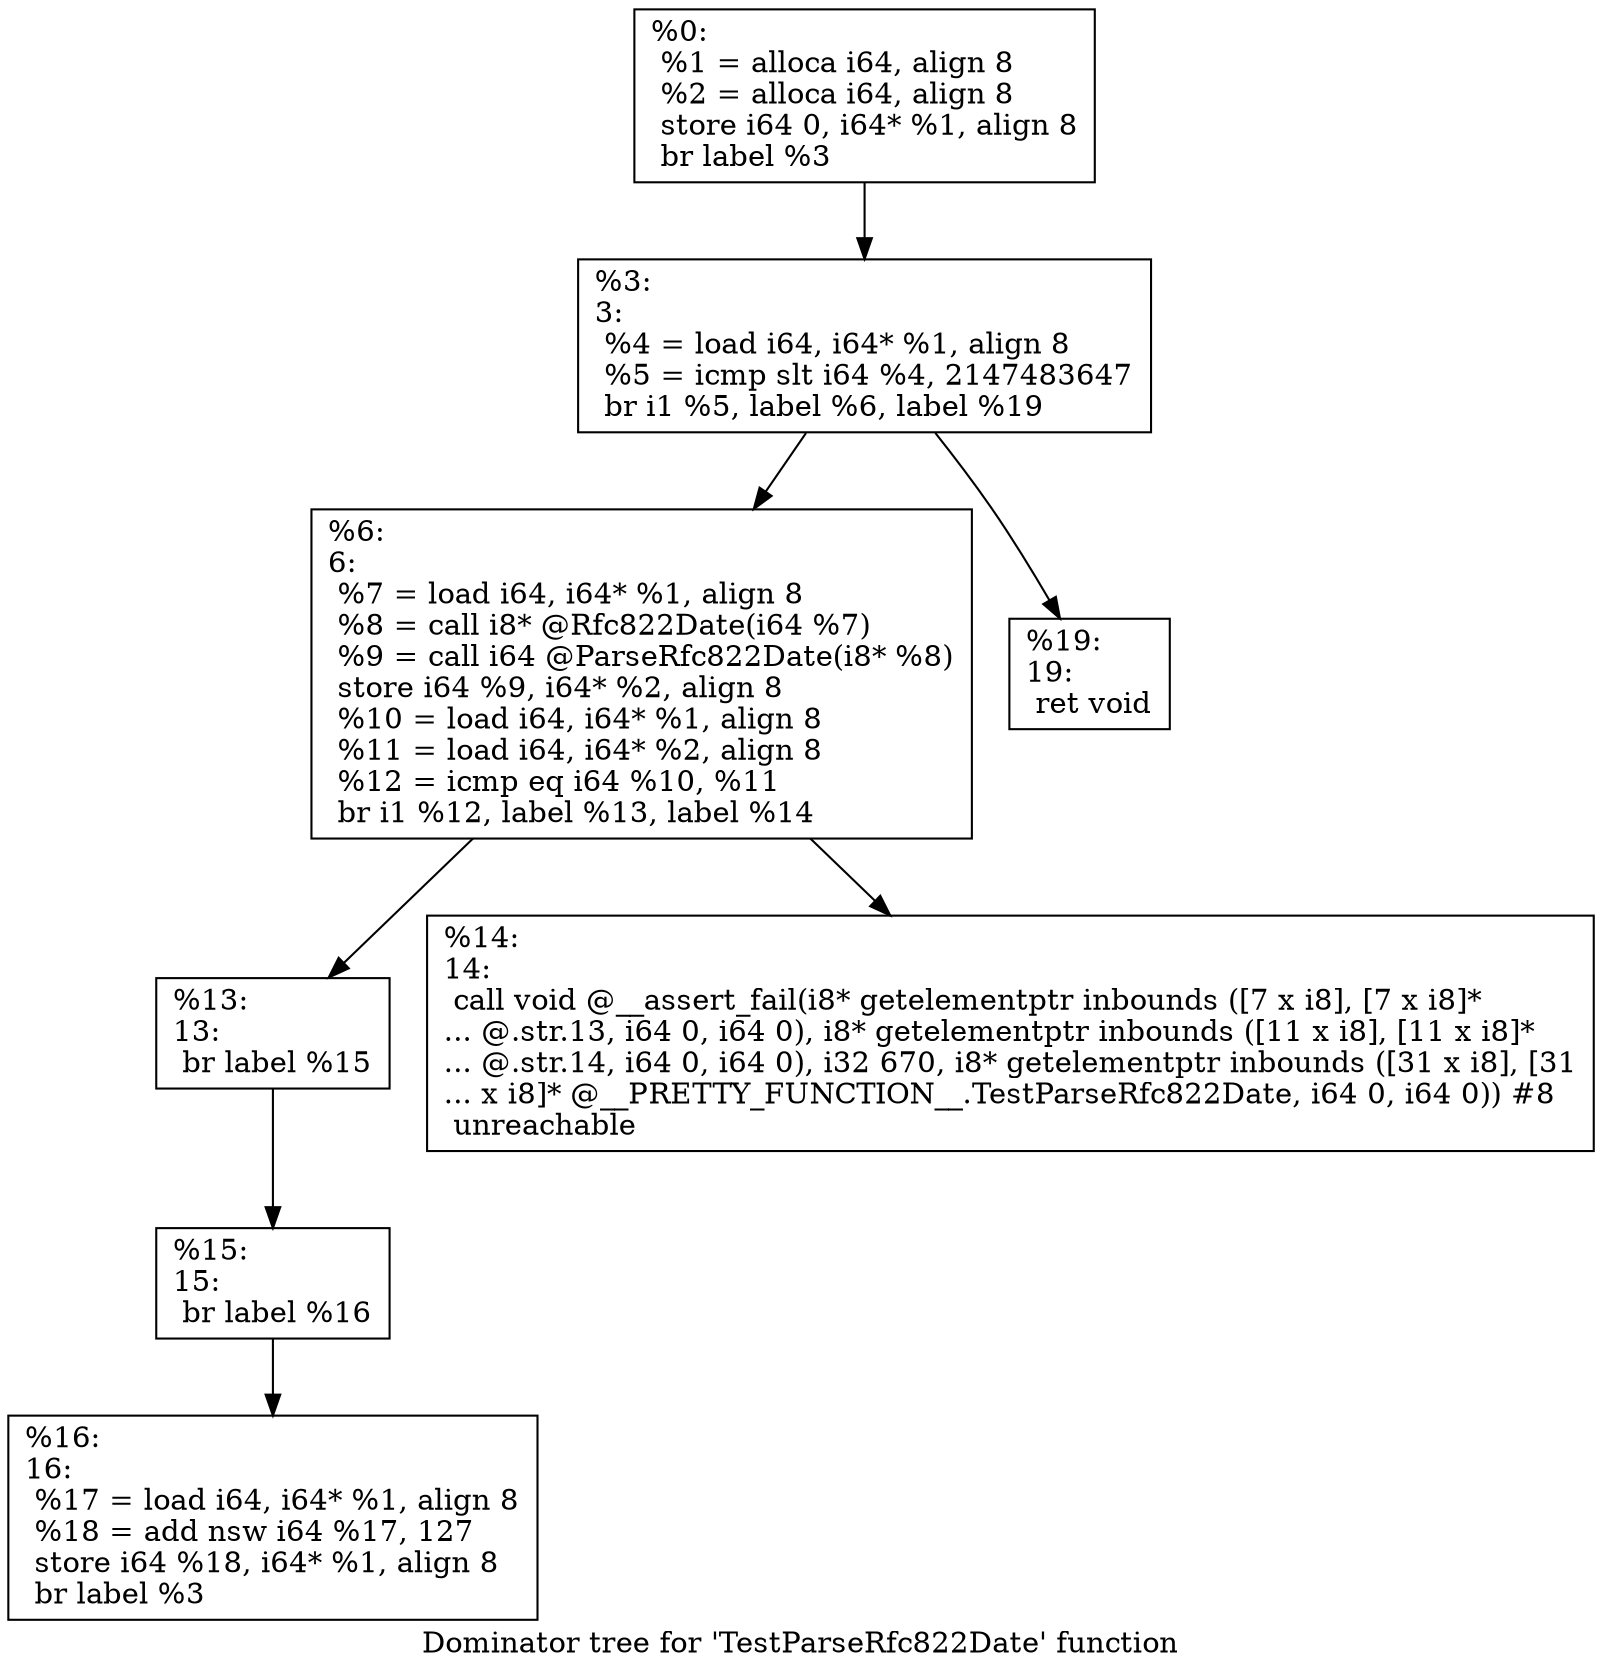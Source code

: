 digraph "Dominator tree for 'TestParseRfc822Date' function" {
	label="Dominator tree for 'TestParseRfc822Date' function";

	Node0x22a86f0 [shape=record,label="{%0:\l  %1 = alloca i64, align 8\l  %2 = alloca i64, align 8\l  store i64 0, i64* %1, align 8\l  br label %3\l}"];
	Node0x22a86f0 -> Node0x22a87c0;
	Node0x22a87c0 [shape=record,label="{%3:\l3:                                                \l  %4 = load i64, i64* %1, align 8\l  %5 = icmp slt i64 %4, 2147483647\l  br i1 %5, label %6, label %19\l}"];
	Node0x22a87c0 -> Node0x22a89a0;
	Node0x22a87c0 -> Node0x22ab0b0;
	Node0x22a89a0 [shape=record,label="{%6:\l6:                                                \l  %7 = load i64, i64* %1, align 8\l  %8 = call i8* @Rfc822Date(i64 %7)\l  %9 = call i64 @ParseRfc822Date(i8* %8)\l  store i64 %9, i64* %2, align 8\l  %10 = load i64, i64* %1, align 8\l  %11 = load i64, i64* %2, align 8\l  %12 = icmp eq i64 %10, %11\l  br i1 %12, label %13, label %14\l}"];
	Node0x22a89a0 -> Node0x22a98a0;
	Node0x22a89a0 -> Node0x22aa340;
	Node0x22a98a0 [shape=record,label="{%13:\l13:                                               \l  br label %15\l}"];
	Node0x22a98a0 -> Node0x22a9ab0;
	Node0x22a9ab0 [shape=record,label="{%15:\l15:                                               \l  br label %16\l}"];
	Node0x22a9ab0 -> Node0x22a9e60;
	Node0x22a9e60 [shape=record,label="{%16:\l16:                                               \l  %17 = load i64, i64* %1, align 8\l  %18 = add nsw i64 %17, 127\l  store i64 %18, i64* %1, align 8\l  br label %3\l}"];
	Node0x22aa340 [shape=record,label="{%14:\l14:                                               \l  call void @__assert_fail(i8* getelementptr inbounds ([7 x i8], [7 x i8]*\l... @.str.13, i64 0, i64 0), i8* getelementptr inbounds ([11 x i8], [11 x i8]*\l... @.str.14, i64 0, i64 0), i32 670, i8* getelementptr inbounds ([31 x i8], [31\l... x i8]* @__PRETTY_FUNCTION__.TestParseRfc822Date, i64 0, i64 0)) #8\l  unreachable\l}"];
	Node0x22ab0b0 [shape=record,label="{%19:\l19:                                               \l  ret void\l}"];
}
